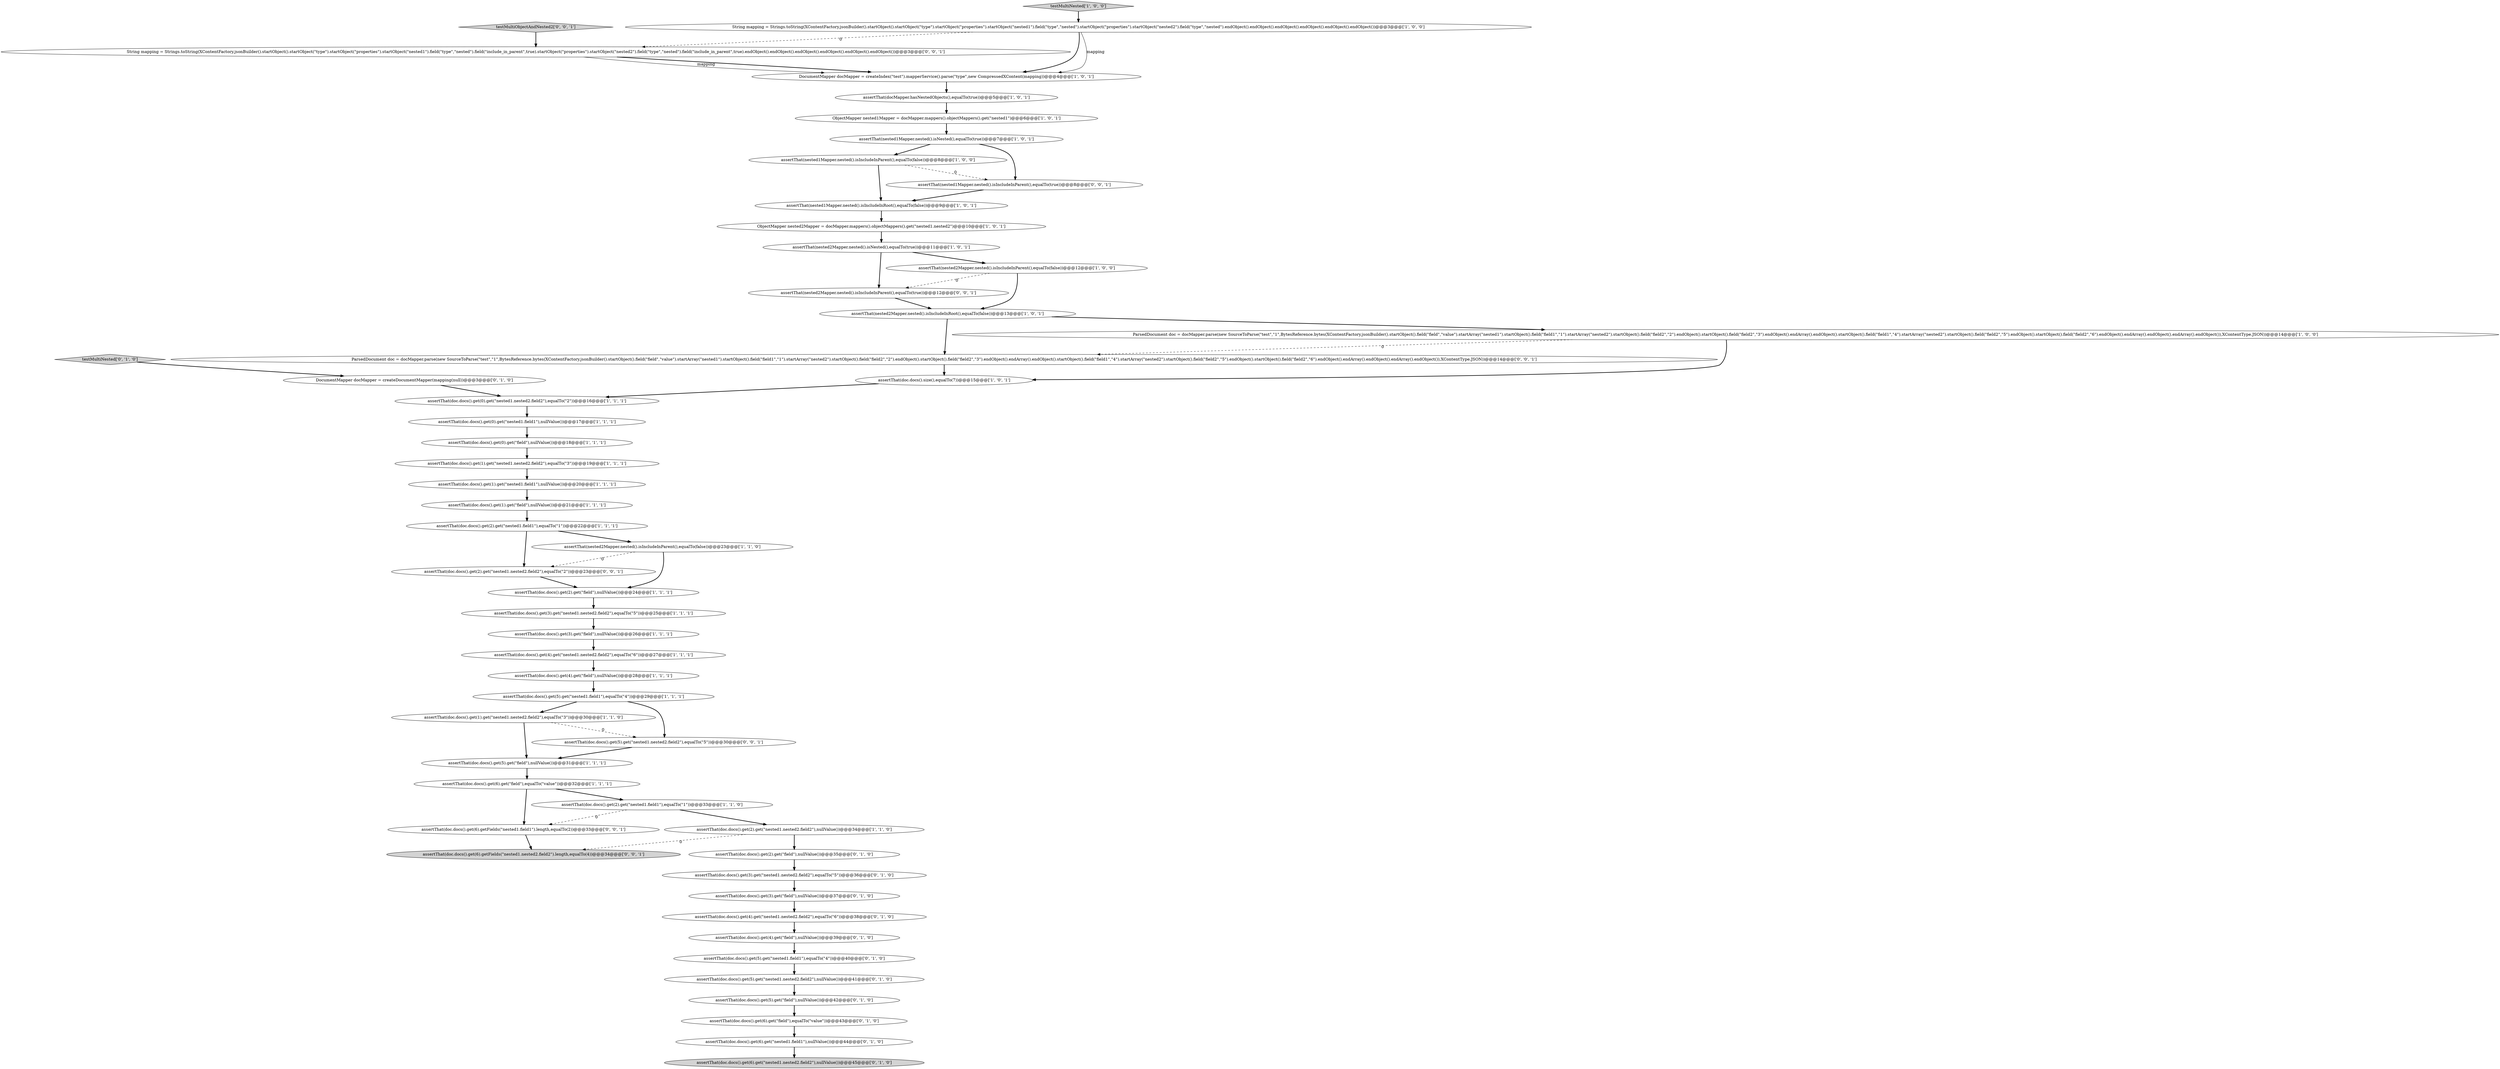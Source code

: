 digraph {
48 [style = filled, label = "ParsedDocument doc = docMapper.parse(new SourceToParse(\"test\",\"1\",BytesReference.bytes(XContentFactory.jsonBuilder().startObject().field(\"field\",\"value\").startArray(\"nested1\").startObject().field(\"field1\",\"1\").startArray(\"nested2\").startObject().field(\"field2\",\"2\").endObject().startObject().field(\"field2\",\"3\").endObject().endArray().endObject().startObject().field(\"field1\",\"4\").startArray(\"nested2\").startObject().field(\"field2\",\"5\").endObject().startObject().field(\"field2\",\"6\").endObject().endArray().endObject().endArray().endObject()),XContentType.JSON))@@@14@@@['0', '0', '1']", fillcolor = white, shape = ellipse image = "AAA0AAABBB3BBB"];
11 [style = filled, label = "assertThat(doc.docs().size(),equalTo(7))@@@15@@@['1', '0', '1']", fillcolor = white, shape = ellipse image = "AAA0AAABBB1BBB"];
50 [style = filled, label = "assertThat(doc.docs().get(6).getFields(\"nested1.field1\").length,equalTo(2))@@@33@@@['0', '0', '1']", fillcolor = white, shape = ellipse image = "AAA0AAABBB3BBB"];
28 [style = filled, label = "assertThat(doc.docs().get(0).get(\"nested1.field1\"),nullValue())@@@17@@@['1', '1', '1']", fillcolor = white, shape = ellipse image = "AAA0AAABBB1BBB"];
32 [style = filled, label = "assertThat(doc.docs().get(1).get(\"nested1.nested2.field2\"),equalTo(\"3\"))@@@30@@@['1', '1', '0']", fillcolor = white, shape = ellipse image = "AAA0AAABBB1BBB"];
45 [style = filled, label = "assertThat(doc.docs().get(5).get(\"nested1.nested2.field2\"),nullValue())@@@41@@@['0', '1', '0']", fillcolor = white, shape = ellipse image = "AAA0AAABBB2BBB"];
49 [style = filled, label = "assertThat(doc.docs().get(2).get(\"nested1.nested2.field2\"),equalTo(\"2\"))@@@23@@@['0', '0', '1']", fillcolor = white, shape = ellipse image = "AAA0AAABBB3BBB"];
5 [style = filled, label = "assertThat(doc.docs().get(1).get(\"field\"),nullValue())@@@21@@@['1', '1', '1']", fillcolor = white, shape = ellipse image = "AAA0AAABBB1BBB"];
42 [style = filled, label = "testMultiNested['0', '1', '0']", fillcolor = lightgray, shape = diamond image = "AAA0AAABBB2BBB"];
53 [style = filled, label = "testMultiObjectAndNested2['0', '0', '1']", fillcolor = lightgray, shape = diamond image = "AAA0AAABBB3BBB"];
19 [style = filled, label = "assertThat(nested1Mapper.nested().isIncludeInParent(),equalTo(false))@@@8@@@['1', '0', '0']", fillcolor = white, shape = ellipse image = "AAA0AAABBB1BBB"];
36 [style = filled, label = "assertThat(doc.docs().get(5).get(\"nested1.field1\"),equalTo(\"4\"))@@@40@@@['0', '1', '0']", fillcolor = white, shape = ellipse image = "AAA0AAABBB2BBB"];
25 [style = filled, label = "assertThat(docMapper.hasNestedObjects(),equalTo(true))@@@5@@@['1', '0', '1']", fillcolor = white, shape = ellipse image = "AAA0AAABBB1BBB"];
38 [style = filled, label = "assertThat(doc.docs().get(5).get(\"field\"),nullValue())@@@42@@@['0', '1', '0']", fillcolor = white, shape = ellipse image = "AAA0AAABBB2BBB"];
34 [style = filled, label = "assertThat(doc.docs().get(6).get(\"nested1.field1\"),nullValue())@@@44@@@['0', '1', '0']", fillcolor = white, shape = ellipse image = "AAA0AAABBB2BBB"];
17 [style = filled, label = "assertThat(nested2Mapper.nested().isIncludeInParent(),equalTo(false))@@@23@@@['1', '1', '0']", fillcolor = white, shape = ellipse image = "AAA0AAABBB1BBB"];
21 [style = filled, label = "ObjectMapper nested1Mapper = docMapper.mappers().objectMappers().get(\"nested1\")@@@6@@@['1', '0', '1']", fillcolor = white, shape = ellipse image = "AAA0AAABBB1BBB"];
54 [style = filled, label = "assertThat(nested2Mapper.nested().isIncludeInParent(),equalTo(true))@@@12@@@['0', '0', '1']", fillcolor = white, shape = ellipse image = "AAA0AAABBB3BBB"];
1 [style = filled, label = "ObjectMapper nested2Mapper = docMapper.mappers().objectMappers().get(\"nested1.nested2\")@@@10@@@['1', '0', '1']", fillcolor = white, shape = ellipse image = "AAA0AAABBB1BBB"];
22 [style = filled, label = "assertThat(nested1Mapper.nested().isNested(),equalTo(true))@@@7@@@['1', '0', '1']", fillcolor = white, shape = ellipse image = "AAA0AAABBB1BBB"];
41 [style = filled, label = "assertThat(doc.docs().get(6).get(\"field\"),equalTo(\"value\"))@@@43@@@['0', '1', '0']", fillcolor = white, shape = ellipse image = "AAA0AAABBB2BBB"];
7 [style = filled, label = "assertThat(nested2Mapper.nested().isIncludeInParent(),equalTo(false))@@@12@@@['1', '0', '0']", fillcolor = white, shape = ellipse image = "AAA0AAABBB1BBB"];
43 [style = filled, label = "assertThat(doc.docs().get(2).get(\"field\"),nullValue())@@@35@@@['0', '1', '0']", fillcolor = white, shape = ellipse image = "AAA0AAABBB2BBB"];
44 [style = filled, label = "assertThat(doc.docs().get(4).get(\"nested1.nested2.field2\"),equalTo(\"6\"))@@@38@@@['0', '1', '0']", fillcolor = white, shape = ellipse image = "AAA0AAABBB2BBB"];
15 [style = filled, label = "ParsedDocument doc = docMapper.parse(new SourceToParse(\"test\",\"1\",BytesReference.bytes(XContentFactory.jsonBuilder().startObject().field(\"field\",\"value\").startArray(\"nested1\").startObject().field(\"field1\",\"1\").startArray(\"nested2\").startObject().field(\"field2\",\"2\").endObject().startObject().field(\"field2\",\"3\").endObject().endArray().endObject().startObject().field(\"field1\",\"4\").startArray(\"nested2\").startObject().field(\"field2\",\"5\").endObject().startObject().field(\"field2\",\"6\").endObject().endArray().endObject().endArray().endObject()),XContentType.JSON))@@@14@@@['1', '0', '0']", fillcolor = white, shape = ellipse image = "AAA0AAABBB1BBB"];
52 [style = filled, label = "assertThat(doc.docs().get(5).get(\"nested1.nested2.field2\"),equalTo(\"5\"))@@@30@@@['0', '0', '1']", fillcolor = white, shape = ellipse image = "AAA0AAABBB3BBB"];
13 [style = filled, label = "assertThat(nested1Mapper.nested().isIncludeInRoot(),equalTo(false))@@@9@@@['1', '0', '1']", fillcolor = white, shape = ellipse image = "AAA0AAABBB1BBB"];
27 [style = filled, label = "DocumentMapper docMapper = createIndex(\"test\").mapperService().parse(\"type\",new CompressedXContent(mapping))@@@4@@@['1', '0', '1']", fillcolor = white, shape = ellipse image = "AAA0AAABBB1BBB"];
2 [style = filled, label = "String mapping = Strings.toString(XContentFactory.jsonBuilder().startObject().startObject(\"type\").startObject(\"properties\").startObject(\"nested1\").field(\"type\",\"nested\").startObject(\"properties\").startObject(\"nested2\").field(\"type\",\"nested\").endObject().endObject().endObject().endObject().endObject().endObject())@@@3@@@['1', '0', '0']", fillcolor = white, shape = ellipse image = "AAA0AAABBB1BBB"];
12 [style = filled, label = "assertThat(doc.docs().get(0).get(\"field\"),nullValue())@@@18@@@['1', '1', '1']", fillcolor = white, shape = ellipse image = "AAA0AAABBB1BBB"];
31 [style = filled, label = "assertThat(doc.docs().get(2).get(\"nested1.nested2.field2\"),nullValue())@@@34@@@['1', '1', '0']", fillcolor = white, shape = ellipse image = "AAA0AAABBB1BBB"];
0 [style = filled, label = "assertThat(nested2Mapper.nested().isIncludeInRoot(),equalTo(false))@@@13@@@['1', '0', '1']", fillcolor = white, shape = ellipse image = "AAA0AAABBB1BBB"];
40 [style = filled, label = "assertThat(doc.docs().get(3).get(\"nested1.nested2.field2\"),equalTo(\"5\"))@@@36@@@['0', '1', '0']", fillcolor = white, shape = ellipse image = "AAA0AAABBB2BBB"];
14 [style = filled, label = "assertThat(doc.docs().get(6).get(\"field\"),equalTo(\"value\"))@@@32@@@['1', '1', '1']", fillcolor = white, shape = ellipse image = "AAA0AAABBB1BBB"];
51 [style = filled, label = "assertThat(nested1Mapper.nested().isIncludeInParent(),equalTo(true))@@@8@@@['0', '0', '1']", fillcolor = white, shape = ellipse image = "AAA0AAABBB3BBB"];
18 [style = filled, label = "assertThat(doc.docs().get(5).get(\"nested1.field1\"),equalTo(\"4\"))@@@29@@@['1', '1', '1']", fillcolor = white, shape = ellipse image = "AAA0AAABBB1BBB"];
37 [style = filled, label = "assertThat(doc.docs().get(4).get(\"field\"),nullValue())@@@39@@@['0', '1', '0']", fillcolor = white, shape = ellipse image = "AAA0AAABBB2BBB"];
20 [style = filled, label = "assertThat(doc.docs().get(0).get(\"nested1.nested2.field2\"),equalTo(\"2\"))@@@16@@@['1', '1', '1']", fillcolor = white, shape = ellipse image = "AAA0AAABBB1BBB"];
9 [style = filled, label = "assertThat(doc.docs().get(2).get(\"nested1.field1\"),equalTo(\"1\"))@@@33@@@['1', '1', '0']", fillcolor = white, shape = ellipse image = "AAA0AAABBB1BBB"];
26 [style = filled, label = "assertThat(doc.docs().get(3).get(\"field\"),nullValue())@@@26@@@['1', '1', '1']", fillcolor = white, shape = ellipse image = "AAA0AAABBB1BBB"];
8 [style = filled, label = "assertThat(doc.docs().get(1).get(\"nested1.nested2.field2\"),equalTo(\"3\"))@@@19@@@['1', '1', '1']", fillcolor = white, shape = ellipse image = "AAA0AAABBB1BBB"];
16 [style = filled, label = "assertThat(doc.docs().get(5).get(\"field\"),nullValue())@@@31@@@['1', '1', '1']", fillcolor = white, shape = ellipse image = "AAA0AAABBB1BBB"];
29 [style = filled, label = "assertThat(doc.docs().get(2).get(\"nested1.field1\"),equalTo(\"1\"))@@@22@@@['1', '1', '1']", fillcolor = white, shape = ellipse image = "AAA0AAABBB1BBB"];
30 [style = filled, label = "assertThat(doc.docs().get(4).get(\"nested1.nested2.field2\"),equalTo(\"6\"))@@@27@@@['1', '1', '1']", fillcolor = white, shape = ellipse image = "AAA0AAABBB1BBB"];
47 [style = filled, label = "assertThat(doc.docs().get(6).getFields(\"nested1.nested2.field2\").length,equalTo(4))@@@34@@@['0', '0', '1']", fillcolor = lightgray, shape = ellipse image = "AAA0AAABBB3BBB"];
6 [style = filled, label = "assertThat(doc.docs().get(3).get(\"nested1.nested2.field2\"),equalTo(\"5\"))@@@25@@@['1', '1', '1']", fillcolor = white, shape = ellipse image = "AAA0AAABBB1BBB"];
33 [style = filled, label = "assertThat(doc.docs().get(6).get(\"nested1.nested2.field2\"),nullValue())@@@45@@@['0', '1', '0']", fillcolor = lightgray, shape = ellipse image = "AAA0AAABBB2BBB"];
35 [style = filled, label = "assertThat(doc.docs().get(3).get(\"field\"),nullValue())@@@37@@@['0', '1', '0']", fillcolor = white, shape = ellipse image = "AAA0AAABBB2BBB"];
46 [style = filled, label = "String mapping = Strings.toString(XContentFactory.jsonBuilder().startObject().startObject(\"type\").startObject(\"properties\").startObject(\"nested1\").field(\"type\",\"nested\").field(\"include_in_parent\",true).startObject(\"properties\").startObject(\"nested2\").field(\"type\",\"nested\").field(\"include_in_parent\",true).endObject().endObject().endObject().endObject().endObject().endObject())@@@3@@@['0', '0', '1']", fillcolor = white, shape = ellipse image = "AAA0AAABBB3BBB"];
23 [style = filled, label = "assertThat(doc.docs().get(2).get(\"field\"),nullValue())@@@24@@@['1', '1', '1']", fillcolor = white, shape = ellipse image = "AAA0AAABBB1BBB"];
10 [style = filled, label = "testMultiNested['1', '0', '0']", fillcolor = lightgray, shape = diamond image = "AAA0AAABBB1BBB"];
24 [style = filled, label = "assertThat(doc.docs().get(4).get(\"field\"),nullValue())@@@28@@@['1', '1', '1']", fillcolor = white, shape = ellipse image = "AAA0AAABBB1BBB"];
4 [style = filled, label = "assertThat(doc.docs().get(1).get(\"nested1.field1\"),nullValue())@@@20@@@['1', '1', '1']", fillcolor = white, shape = ellipse image = "AAA0AAABBB1BBB"];
3 [style = filled, label = "assertThat(nested2Mapper.nested().isNested(),equalTo(true))@@@11@@@['1', '0', '1']", fillcolor = white, shape = ellipse image = "AAA0AAABBB1BBB"];
39 [style = filled, label = "DocumentMapper docMapper = createDocumentMapper(mapping(null))@@@3@@@['0', '1', '0']", fillcolor = white, shape = ellipse image = "AAA0AAABBB2BBB"];
42->39 [style = bold, label=""];
22->19 [style = bold, label=""];
45->38 [style = bold, label=""];
54->0 [style = bold, label=""];
31->43 [style = bold, label=""];
53->46 [style = bold, label=""];
11->20 [style = bold, label=""];
10->2 [style = bold, label=""];
27->25 [style = bold, label=""];
28->12 [style = bold, label=""];
21->22 [style = bold, label=""];
8->4 [style = bold, label=""];
24->18 [style = bold, label=""];
51->13 [style = bold, label=""];
2->46 [style = dashed, label="0"];
39->20 [style = bold, label=""];
15->48 [style = dashed, label="0"];
6->26 [style = bold, label=""];
17->49 [style = dashed, label="0"];
4->5 [style = bold, label=""];
9->31 [style = bold, label=""];
46->27 [style = bold, label=""];
50->47 [style = bold, label=""];
31->47 [style = dashed, label="0"];
38->41 [style = bold, label=""];
0->48 [style = bold, label=""];
34->33 [style = bold, label=""];
14->9 [style = bold, label=""];
3->7 [style = bold, label=""];
19->13 [style = bold, label=""];
18->32 [style = bold, label=""];
52->16 [style = bold, label=""];
44->37 [style = bold, label=""];
25->21 [style = bold, label=""];
37->36 [style = bold, label=""];
1->3 [style = bold, label=""];
0->15 [style = bold, label=""];
23->6 [style = bold, label=""];
35->44 [style = bold, label=""];
32->52 [style = dashed, label="0"];
15->11 [style = bold, label=""];
48->11 [style = bold, label=""];
49->23 [style = bold, label=""];
19->51 [style = dashed, label="0"];
16->14 [style = bold, label=""];
7->0 [style = bold, label=""];
29->17 [style = bold, label=""];
43->40 [style = bold, label=""];
22->51 [style = bold, label=""];
20->28 [style = bold, label=""];
2->27 [style = solid, label="mapping"];
5->29 [style = bold, label=""];
46->27 [style = solid, label="mapping"];
2->27 [style = bold, label=""];
13->1 [style = bold, label=""];
17->23 [style = bold, label=""];
32->16 [style = bold, label=""];
9->50 [style = dashed, label="0"];
29->49 [style = bold, label=""];
41->34 [style = bold, label=""];
7->54 [style = dashed, label="0"];
40->35 [style = bold, label=""];
26->30 [style = bold, label=""];
3->54 [style = bold, label=""];
12->8 [style = bold, label=""];
14->50 [style = bold, label=""];
30->24 [style = bold, label=""];
18->52 [style = bold, label=""];
36->45 [style = bold, label=""];
}

